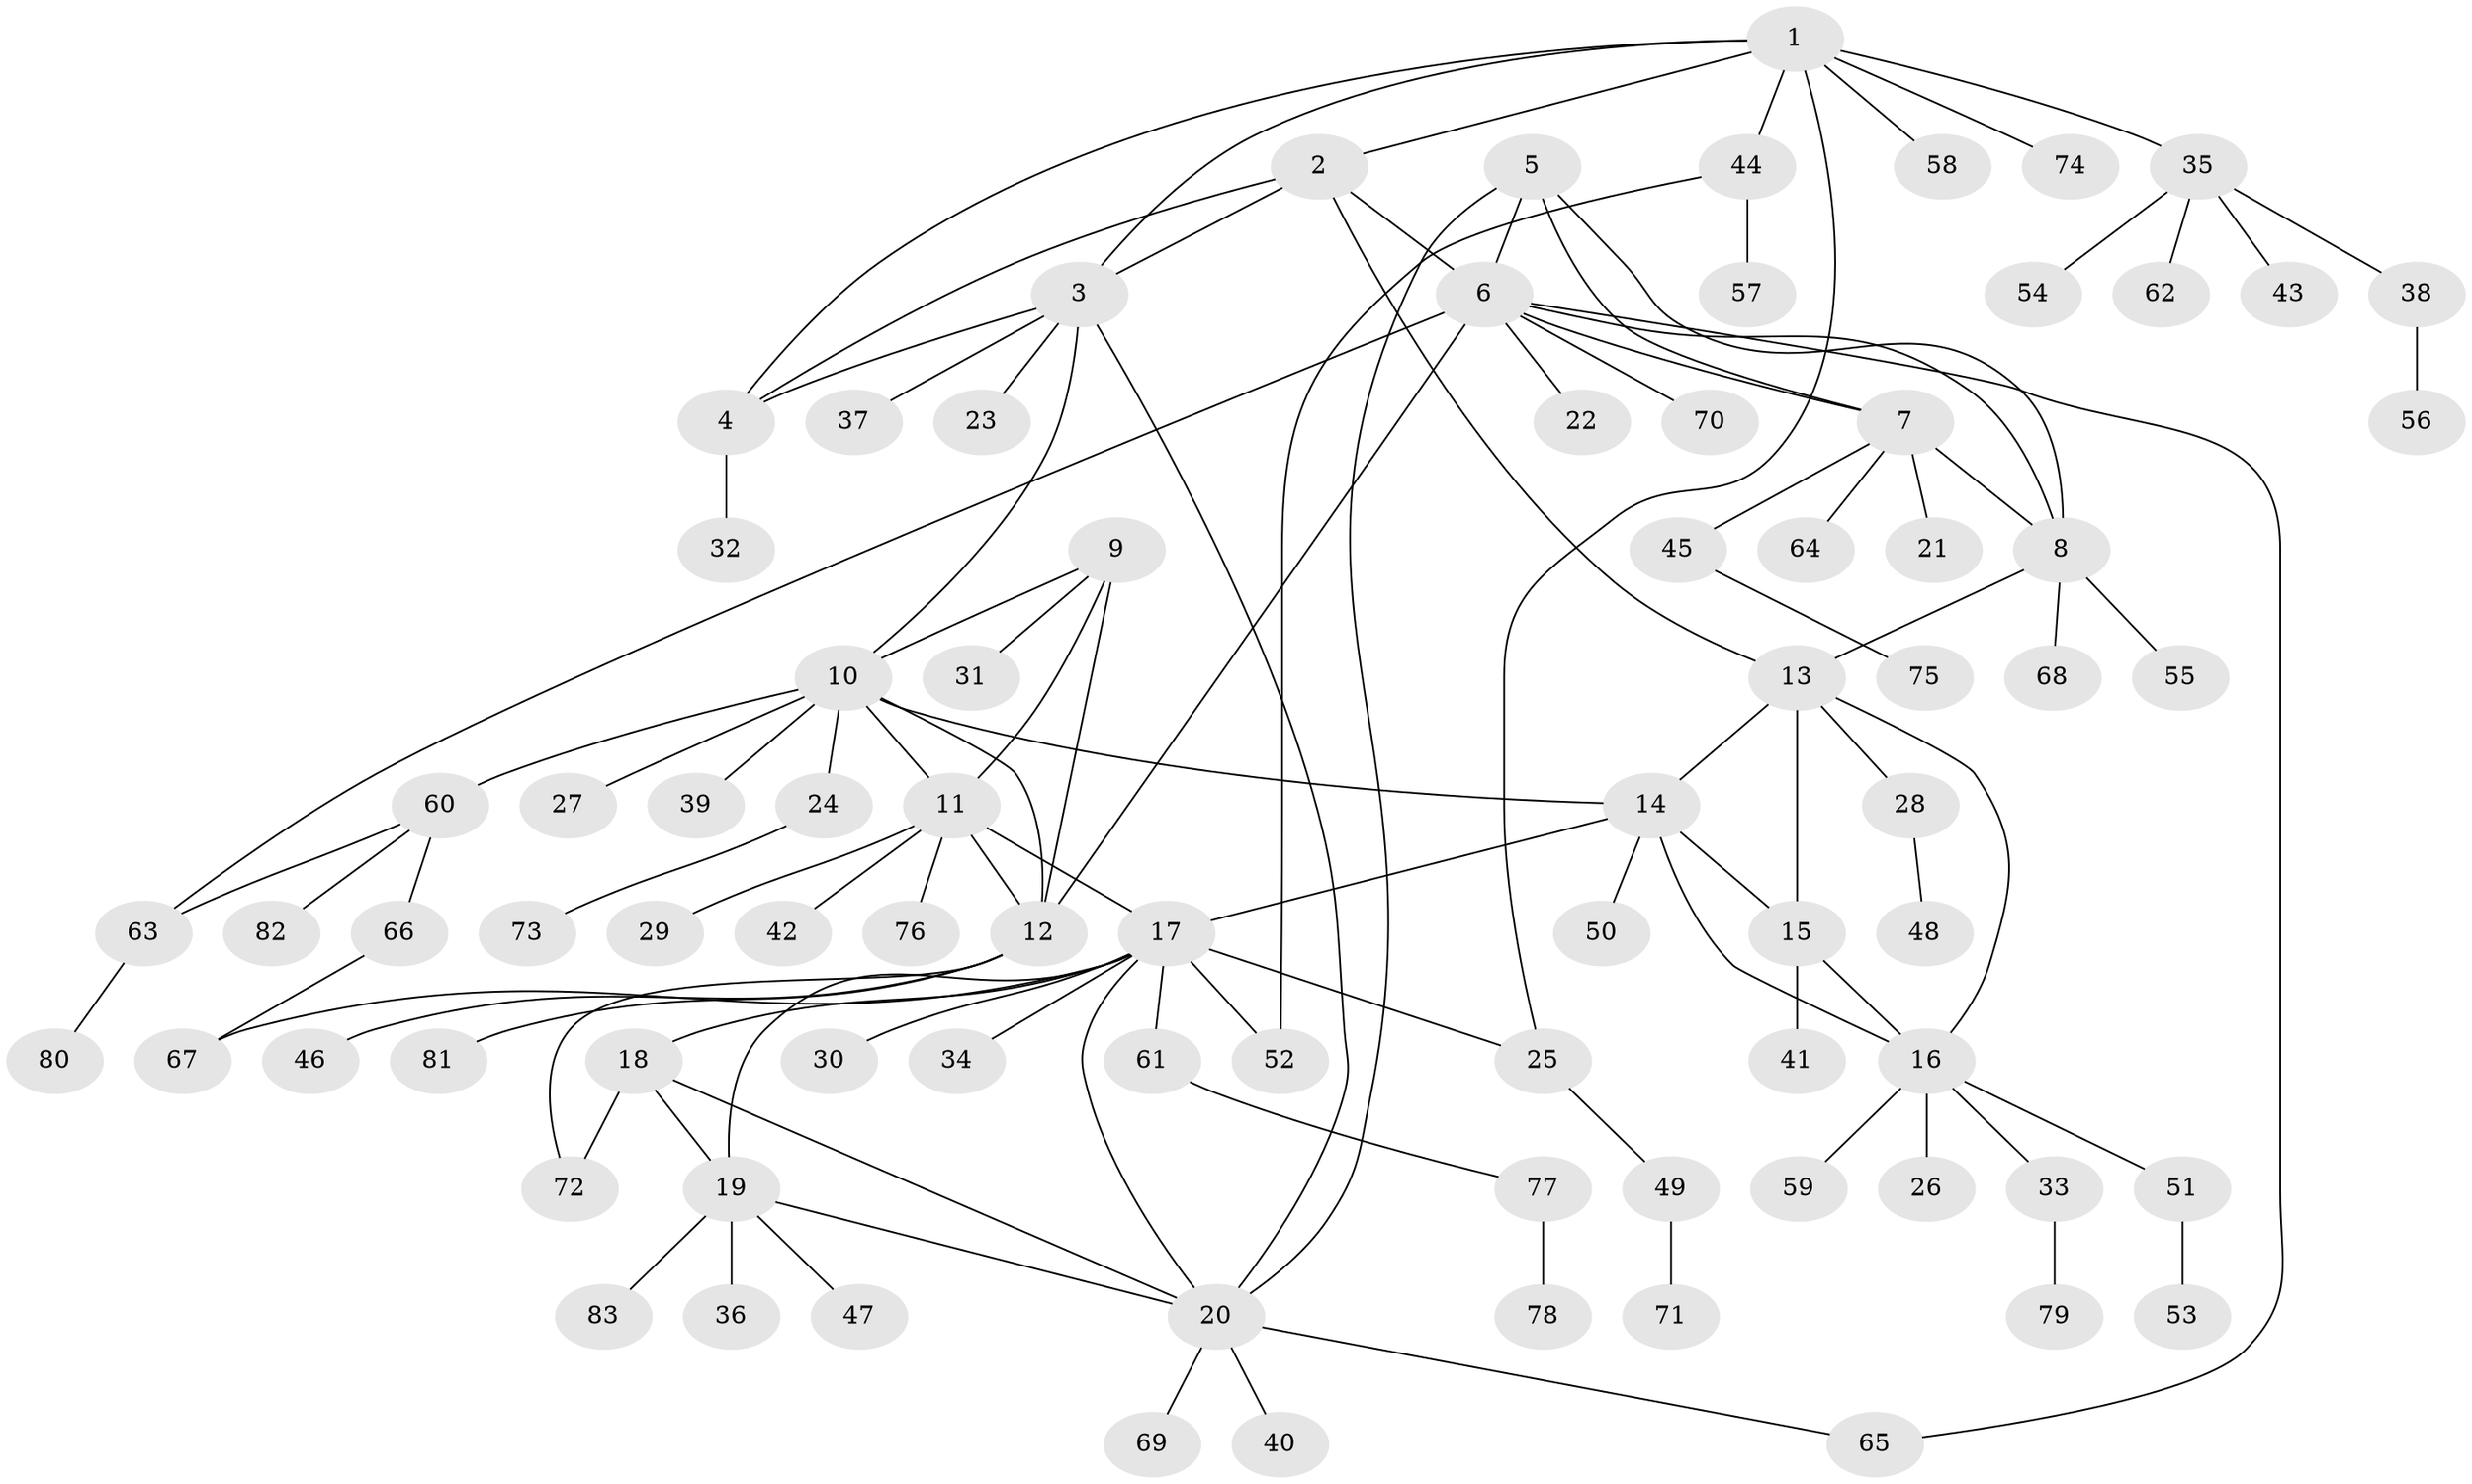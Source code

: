// Generated by graph-tools (version 1.1) at 2025/02/03/09/25 03:02:41]
// undirected, 83 vertices, 109 edges
graph export_dot {
graph [start="1"]
  node [color=gray90,style=filled];
  1;
  2;
  3;
  4;
  5;
  6;
  7;
  8;
  9;
  10;
  11;
  12;
  13;
  14;
  15;
  16;
  17;
  18;
  19;
  20;
  21;
  22;
  23;
  24;
  25;
  26;
  27;
  28;
  29;
  30;
  31;
  32;
  33;
  34;
  35;
  36;
  37;
  38;
  39;
  40;
  41;
  42;
  43;
  44;
  45;
  46;
  47;
  48;
  49;
  50;
  51;
  52;
  53;
  54;
  55;
  56;
  57;
  58;
  59;
  60;
  61;
  62;
  63;
  64;
  65;
  66;
  67;
  68;
  69;
  70;
  71;
  72;
  73;
  74;
  75;
  76;
  77;
  78;
  79;
  80;
  81;
  82;
  83;
  1 -- 2;
  1 -- 3;
  1 -- 4;
  1 -- 25;
  1 -- 35;
  1 -- 44;
  1 -- 58;
  1 -- 74;
  2 -- 3;
  2 -- 4;
  2 -- 6;
  2 -- 13;
  3 -- 4;
  3 -- 10;
  3 -- 20;
  3 -- 23;
  3 -- 37;
  4 -- 32;
  5 -- 6;
  5 -- 7;
  5 -- 8;
  5 -- 20;
  6 -- 7;
  6 -- 8;
  6 -- 12;
  6 -- 22;
  6 -- 63;
  6 -- 65;
  6 -- 70;
  7 -- 8;
  7 -- 21;
  7 -- 45;
  7 -- 64;
  8 -- 13;
  8 -- 55;
  8 -- 68;
  9 -- 10;
  9 -- 11;
  9 -- 12;
  9 -- 31;
  10 -- 11;
  10 -- 12;
  10 -- 14;
  10 -- 24;
  10 -- 27;
  10 -- 39;
  10 -- 60;
  11 -- 12;
  11 -- 17;
  11 -- 29;
  11 -- 42;
  11 -- 76;
  12 -- 46;
  12 -- 72;
  12 -- 81;
  13 -- 14;
  13 -- 15;
  13 -- 16;
  13 -- 28;
  14 -- 15;
  14 -- 16;
  14 -- 17;
  14 -- 50;
  15 -- 16;
  15 -- 41;
  16 -- 26;
  16 -- 33;
  16 -- 51;
  16 -- 59;
  17 -- 18;
  17 -- 19;
  17 -- 20;
  17 -- 25;
  17 -- 30;
  17 -- 34;
  17 -- 52;
  17 -- 61;
  17 -- 67;
  18 -- 19;
  18 -- 20;
  18 -- 72;
  19 -- 20;
  19 -- 36;
  19 -- 47;
  19 -- 83;
  20 -- 40;
  20 -- 65;
  20 -- 69;
  24 -- 73;
  25 -- 49;
  28 -- 48;
  33 -- 79;
  35 -- 38;
  35 -- 43;
  35 -- 54;
  35 -- 62;
  38 -- 56;
  44 -- 52;
  44 -- 57;
  45 -- 75;
  49 -- 71;
  51 -- 53;
  60 -- 63;
  60 -- 66;
  60 -- 82;
  61 -- 77;
  63 -- 80;
  66 -- 67;
  77 -- 78;
}

